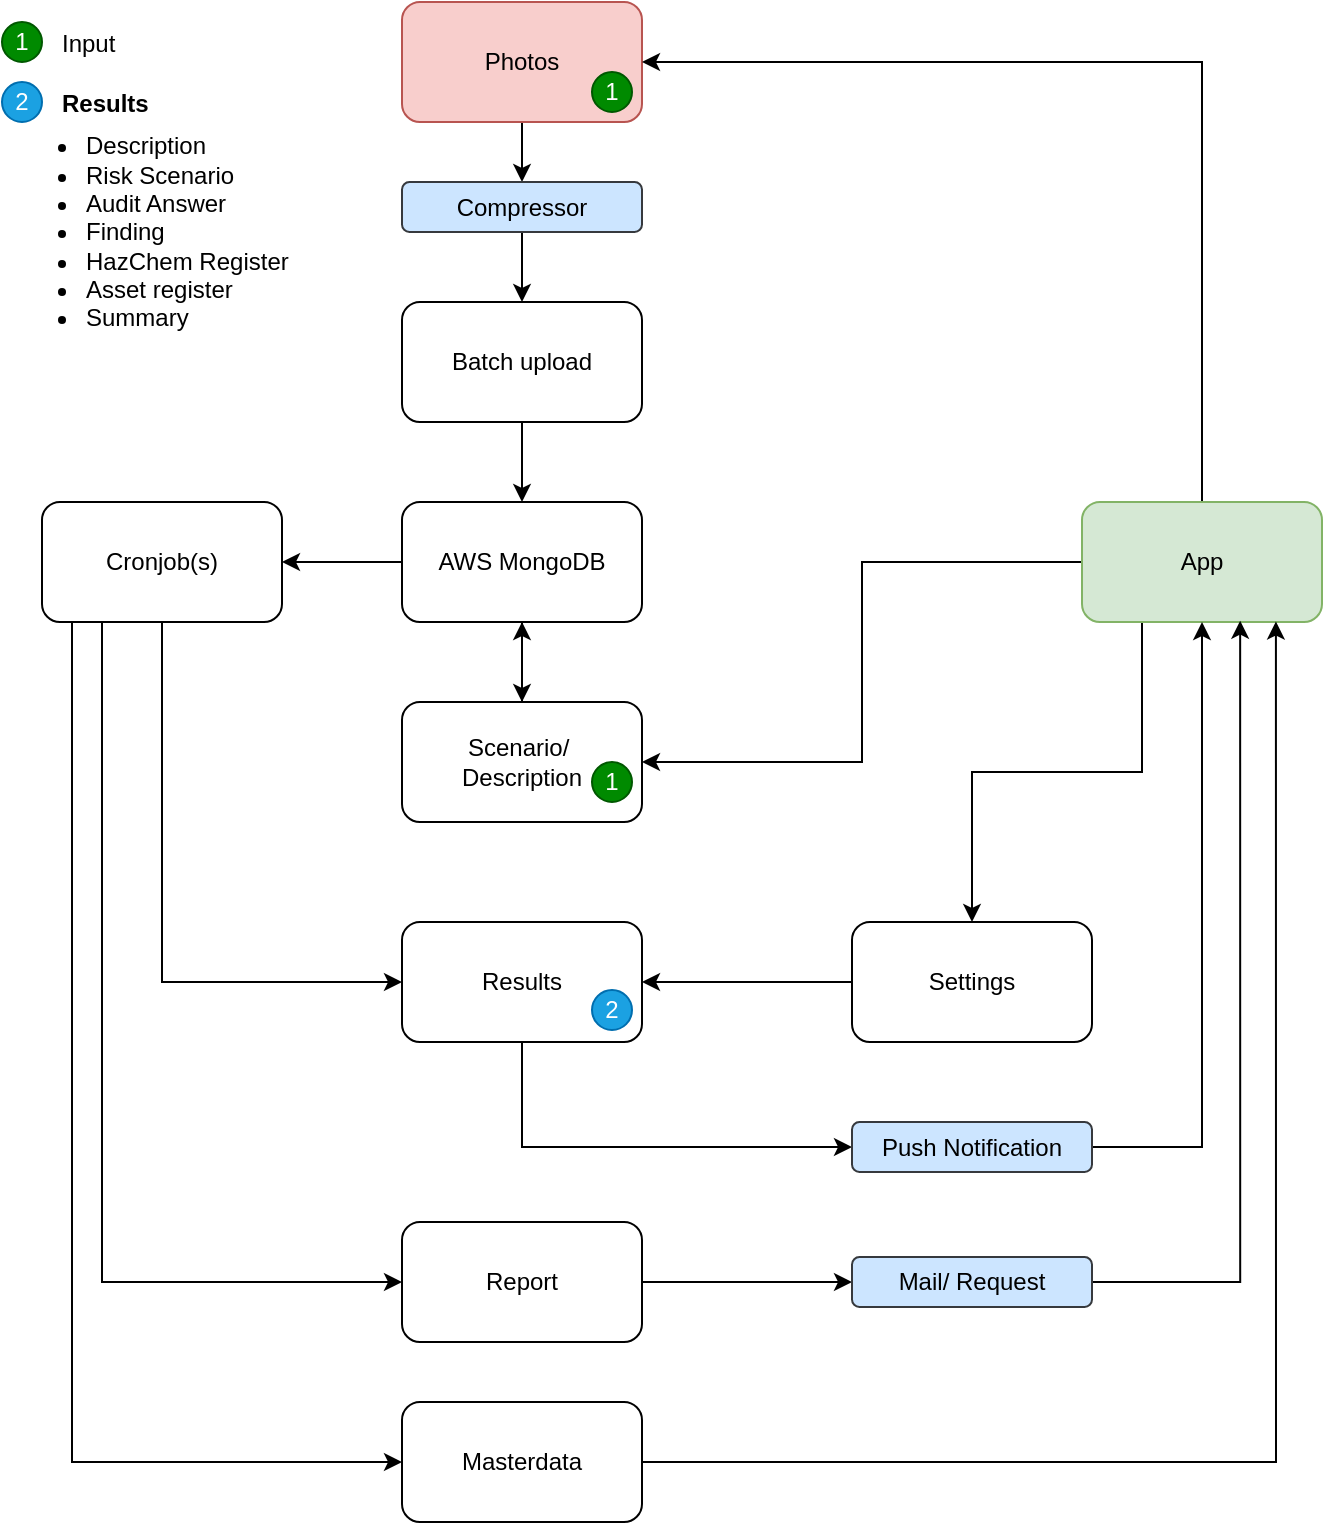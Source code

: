 <mxfile version="24.4.9" type="github">
  <diagram name="Page-1" id="k_aOBrfTD1fjt1JlveB1">
    <mxGraphModel dx="2562" dy="751" grid="1" gridSize="10" guides="1" tooltips="1" connect="1" arrows="1" fold="1" page="1" pageScale="1" pageWidth="850" pageHeight="1100" math="0" shadow="0">
      <root>
        <mxCell id="0" />
        <mxCell id="1" parent="0" />
        <mxCell id="Obm0xwAy0lFi44I8HFgi-16" value="" style="edgeStyle=orthogonalEdgeStyle;rounded=0;orthogonalLoop=1;jettySize=auto;html=1;" edge="1" parent="1" source="Wuknd4n4-xYCcDOv8qRE-1" target="Obm0xwAy0lFi44I8HFgi-15">
          <mxGeometry relative="1" as="geometry" />
        </mxCell>
        <mxCell id="Wuknd4n4-xYCcDOv8qRE-1" value="Photos" style="rounded=1;whiteSpace=wrap;html=1;fillColor=#f8cecc;strokeColor=#b85450;" parent="1" vertex="1">
          <mxGeometry x="-565" y="50" width="120" height="60" as="geometry" />
        </mxCell>
        <mxCell id="Wuknd4n4-xYCcDOv8qRE-7" value="" style="edgeStyle=orthogonalEdgeStyle;rounded=0;orthogonalLoop=1;jettySize=auto;html=1;" parent="1" source="Wuknd4n4-xYCcDOv8qRE-2" target="Wuknd4n4-xYCcDOv8qRE-4" edge="1">
          <mxGeometry relative="1" as="geometry" />
        </mxCell>
        <mxCell id="Wuknd4n4-xYCcDOv8qRE-2" value="Batch upload" style="rounded=1;whiteSpace=wrap;html=1;" parent="1" vertex="1">
          <mxGeometry x="-565" y="200" width="120" height="60" as="geometry" />
        </mxCell>
        <mxCell id="Wuknd4n4-xYCcDOv8qRE-16" value="" style="edgeStyle=orthogonalEdgeStyle;rounded=0;orthogonalLoop=1;jettySize=auto;html=1;" parent="1" source="Wuknd4n4-xYCcDOv8qRE-4" target="Wuknd4n4-xYCcDOv8qRE-5" edge="1">
          <mxGeometry relative="1" as="geometry" />
        </mxCell>
        <mxCell id="Obm0xwAy0lFi44I8HFgi-7" value="" style="edgeStyle=orthogonalEdgeStyle;rounded=0;orthogonalLoop=1;jettySize=auto;html=1;" edge="1" parent="1" source="Wuknd4n4-xYCcDOv8qRE-4" target="Obm0xwAy0lFi44I8HFgi-1">
          <mxGeometry relative="1" as="geometry" />
        </mxCell>
        <mxCell id="Wuknd4n4-xYCcDOv8qRE-4" value="AWS MongoDB" style="rounded=1;whiteSpace=wrap;html=1;" parent="1" vertex="1">
          <mxGeometry x="-565" y="300" width="120" height="60" as="geometry" />
        </mxCell>
        <mxCell id="Wuknd4n4-xYCcDOv8qRE-15" style="edgeStyle=orthogonalEdgeStyle;rounded=0;orthogonalLoop=1;jettySize=auto;html=1;entryX=0;entryY=0.5;entryDx=0;entryDy=0;exitX=0.5;exitY=1;exitDx=0;exitDy=0;" parent="1" source="Wuknd4n4-xYCcDOv8qRE-5" target="Wuknd4n4-xYCcDOv8qRE-8" edge="1">
          <mxGeometry relative="1" as="geometry" />
        </mxCell>
        <mxCell id="Obm0xwAy0lFi44I8HFgi-22" style="edgeStyle=orthogonalEdgeStyle;rounded=0;orthogonalLoop=1;jettySize=auto;html=1;entryX=0;entryY=0.5;entryDx=0;entryDy=0;exitX=0.25;exitY=1;exitDx=0;exitDy=0;" edge="1" parent="1" source="Wuknd4n4-xYCcDOv8qRE-5" target="Obm0xwAy0lFi44I8HFgi-21">
          <mxGeometry relative="1" as="geometry" />
        </mxCell>
        <mxCell id="Obm0xwAy0lFi44I8HFgi-27" style="edgeStyle=orthogonalEdgeStyle;rounded=0;orthogonalLoop=1;jettySize=auto;html=1;entryX=0;entryY=0.5;entryDx=0;entryDy=0;exitX=0.125;exitY=1.001;exitDx=0;exitDy=0;exitPerimeter=0;" edge="1" parent="1" source="Wuknd4n4-xYCcDOv8qRE-5" target="Wuknd4n4-xYCcDOv8qRE-19">
          <mxGeometry relative="1" as="geometry" />
        </mxCell>
        <mxCell id="Wuknd4n4-xYCcDOv8qRE-5" value="Cronjob(s)" style="rounded=1;whiteSpace=wrap;html=1;" parent="1" vertex="1">
          <mxGeometry x="-745" y="300" width="120" height="60" as="geometry" />
        </mxCell>
        <mxCell id="Obm0xwAy0lFi44I8HFgi-19" style="edgeStyle=orthogonalEdgeStyle;rounded=0;orthogonalLoop=1;jettySize=auto;html=1;entryX=0;entryY=0.5;entryDx=0;entryDy=0;exitX=0.5;exitY=1;exitDx=0;exitDy=0;" edge="1" parent="1" source="Wuknd4n4-xYCcDOv8qRE-8" target="Obm0xwAy0lFi44I8HFgi-18">
          <mxGeometry relative="1" as="geometry" />
        </mxCell>
        <mxCell id="Wuknd4n4-xYCcDOv8qRE-8" value="Results" style="rounded=1;whiteSpace=wrap;html=1;" parent="1" vertex="1">
          <mxGeometry x="-565" y="510" width="120" height="60" as="geometry" />
        </mxCell>
        <mxCell id="Wuknd4n4-xYCcDOv8qRE-12" value="" style="edgeStyle=orthogonalEdgeStyle;rounded=0;orthogonalLoop=1;jettySize=auto;html=1;exitX=0.5;exitY=0;exitDx=0;exitDy=0;entryX=1;entryY=0.5;entryDx=0;entryDy=0;" parent="1" source="Wuknd4n4-xYCcDOv8qRE-11" target="Wuknd4n4-xYCcDOv8qRE-1" edge="1">
          <mxGeometry relative="1" as="geometry" />
        </mxCell>
        <mxCell id="Obm0xwAy0lFi44I8HFgi-3" style="edgeStyle=orthogonalEdgeStyle;rounded=0;orthogonalLoop=1;jettySize=auto;html=1;entryX=0.5;entryY=0;entryDx=0;entryDy=0;exitX=0.25;exitY=1;exitDx=0;exitDy=0;" edge="1" parent="1" source="Wuknd4n4-xYCcDOv8qRE-11" target="Wuknd4n4-xYCcDOv8qRE-17">
          <mxGeometry relative="1" as="geometry" />
        </mxCell>
        <mxCell id="Obm0xwAy0lFi44I8HFgi-4" style="edgeStyle=orthogonalEdgeStyle;rounded=0;orthogonalLoop=1;jettySize=auto;html=1;entryX=1;entryY=0.5;entryDx=0;entryDy=0;" edge="1" parent="1" source="Wuknd4n4-xYCcDOv8qRE-11" target="Obm0xwAy0lFi44I8HFgi-1">
          <mxGeometry relative="1" as="geometry" />
        </mxCell>
        <mxCell id="Wuknd4n4-xYCcDOv8qRE-11" value="App" style="rounded=1;whiteSpace=wrap;html=1;fillColor=#d5e8d4;strokeColor=#82b366;" parent="1" vertex="1">
          <mxGeometry x="-225" y="300" width="120" height="60" as="geometry" />
        </mxCell>
        <mxCell id="Obm0xwAy0lFi44I8HFgi-2" value="" style="edgeStyle=orthogonalEdgeStyle;rounded=0;orthogonalLoop=1;jettySize=auto;html=1;" edge="1" parent="1" source="Wuknd4n4-xYCcDOv8qRE-17" target="Wuknd4n4-xYCcDOv8qRE-8">
          <mxGeometry relative="1" as="geometry" />
        </mxCell>
        <mxCell id="Wuknd4n4-xYCcDOv8qRE-17" value="Settings" style="rounded=1;whiteSpace=wrap;html=1;" parent="1" vertex="1">
          <mxGeometry x="-340" y="510" width="120" height="60" as="geometry" />
        </mxCell>
        <mxCell id="Wuknd4n4-xYCcDOv8qRE-19" value="Masterdata" style="rounded=1;whiteSpace=wrap;html=1;" parent="1" vertex="1">
          <mxGeometry x="-565" y="750" width="120" height="60" as="geometry" />
        </mxCell>
        <mxCell id="Obm0xwAy0lFi44I8HFgi-6" value="" style="edgeStyle=orthogonalEdgeStyle;rounded=0;orthogonalLoop=1;jettySize=auto;html=1;" edge="1" parent="1" source="Obm0xwAy0lFi44I8HFgi-1" target="Wuknd4n4-xYCcDOv8qRE-4">
          <mxGeometry relative="1" as="geometry" />
        </mxCell>
        <mxCell id="Obm0xwAy0lFi44I8HFgi-1" value="Scenario/&amp;nbsp;&lt;div&gt;Description&lt;/div&gt;" style="rounded=1;whiteSpace=wrap;html=1;" vertex="1" parent="1">
          <mxGeometry x="-565" y="400" width="120" height="60" as="geometry" />
        </mxCell>
        <mxCell id="Obm0xwAy0lFi44I8HFgi-8" value="1" style="ellipse;whiteSpace=wrap;html=1;aspect=fixed;fillColor=#008a00;strokeColor=#005700;fontColor=#ffffff;" vertex="1" parent="1">
          <mxGeometry x="-765" y="60" width="20" height="20" as="geometry" />
        </mxCell>
        <mxCell id="Obm0xwAy0lFi44I8HFgi-9" value="Input" style="text;html=1;align=left;verticalAlign=middle;whiteSpace=wrap;rounded=0;" vertex="1" parent="1">
          <mxGeometry x="-737" y="56" width="60" height="30" as="geometry" />
        </mxCell>
        <mxCell id="Obm0xwAy0lFi44I8HFgi-10" value="1" style="ellipse;whiteSpace=wrap;html=1;aspect=fixed;fillColor=#008a00;strokeColor=#005700;fontColor=#ffffff;" vertex="1" parent="1">
          <mxGeometry x="-470" y="85" width="20" height="20" as="geometry" />
        </mxCell>
        <mxCell id="Obm0xwAy0lFi44I8HFgi-11" value="1" style="ellipse;whiteSpace=wrap;html=1;aspect=fixed;fillColor=#008a00;strokeColor=#005700;fontColor=#ffffff;" vertex="1" parent="1">
          <mxGeometry x="-470" y="430" width="20" height="20" as="geometry" />
        </mxCell>
        <mxCell id="Obm0xwAy0lFi44I8HFgi-12" value="2" style="ellipse;whiteSpace=wrap;html=1;aspect=fixed;fillColor=#1ba1e2;strokeColor=#006EAF;fontColor=#ffffff;" vertex="1" parent="1">
          <mxGeometry x="-765" y="90" width="20" height="20" as="geometry" />
        </mxCell>
        <mxCell id="Obm0xwAy0lFi44I8HFgi-13" value="Results" style="text;html=1;align=left;verticalAlign=middle;whiteSpace=wrap;rounded=0;fontStyle=1" vertex="1" parent="1">
          <mxGeometry x="-737" y="86" width="60" height="30" as="geometry" />
        </mxCell>
        <mxCell id="Obm0xwAy0lFi44I8HFgi-14" value="&lt;ul&gt;&lt;li&gt;Description&lt;/li&gt;&lt;li&gt;Risk Scenario&lt;/li&gt;&lt;li&gt;Audit Answer&lt;/li&gt;&lt;li&gt;Finding&lt;/li&gt;&lt;li&gt;HazChem Register&lt;/li&gt;&lt;li&gt;Asset register&lt;/li&gt;&lt;li&gt;Summary&lt;/li&gt;&lt;/ul&gt;" style="text;html=1;align=left;verticalAlign=middle;whiteSpace=wrap;rounded=0;" vertex="1" parent="1">
          <mxGeometry x="-765" y="150" width="207" height="30" as="geometry" />
        </mxCell>
        <mxCell id="Obm0xwAy0lFi44I8HFgi-17" value="" style="edgeStyle=orthogonalEdgeStyle;rounded=0;orthogonalLoop=1;jettySize=auto;html=1;" edge="1" parent="1" source="Obm0xwAy0lFi44I8HFgi-15" target="Wuknd4n4-xYCcDOv8qRE-2">
          <mxGeometry relative="1" as="geometry" />
        </mxCell>
        <mxCell id="Obm0xwAy0lFi44I8HFgi-15" value="Compressor" style="rounded=1;whiteSpace=wrap;html=1;fillColor=#cce5ff;strokeColor=#36393d;" vertex="1" parent="1">
          <mxGeometry x="-565" y="140" width="120" height="25" as="geometry" />
        </mxCell>
        <mxCell id="Obm0xwAy0lFi44I8HFgi-20" style="edgeStyle=orthogonalEdgeStyle;rounded=0;orthogonalLoop=1;jettySize=auto;html=1;entryX=0.5;entryY=1;entryDx=0;entryDy=0;exitX=1;exitY=0.5;exitDx=0;exitDy=0;" edge="1" parent="1" source="Obm0xwAy0lFi44I8HFgi-18" target="Wuknd4n4-xYCcDOv8qRE-11">
          <mxGeometry relative="1" as="geometry" />
        </mxCell>
        <mxCell id="Obm0xwAy0lFi44I8HFgi-18" value="Push Notification" style="rounded=1;whiteSpace=wrap;html=1;fillColor=#cce5ff;strokeColor=#36393d;" vertex="1" parent="1">
          <mxGeometry x="-340" y="610" width="120" height="25" as="geometry" />
        </mxCell>
        <mxCell id="Obm0xwAy0lFi44I8HFgi-23" style="edgeStyle=orthogonalEdgeStyle;rounded=0;orthogonalLoop=1;jettySize=auto;html=1;entryX=0.659;entryY=0.989;entryDx=0;entryDy=0;exitX=1;exitY=0.5;exitDx=0;exitDy=0;entryPerimeter=0;" edge="1" parent="1" source="Obm0xwAy0lFi44I8HFgi-24" target="Wuknd4n4-xYCcDOv8qRE-11">
          <mxGeometry relative="1" as="geometry" />
        </mxCell>
        <mxCell id="Obm0xwAy0lFi44I8HFgi-21" value="Report" style="rounded=1;whiteSpace=wrap;html=1;" vertex="1" parent="1">
          <mxGeometry x="-565" y="660" width="120" height="60" as="geometry" />
        </mxCell>
        <mxCell id="Obm0xwAy0lFi44I8HFgi-25" value="" style="edgeStyle=orthogonalEdgeStyle;rounded=0;orthogonalLoop=1;jettySize=auto;html=1;entryX=0;entryY=0.5;entryDx=0;entryDy=0;" edge="1" parent="1" source="Obm0xwAy0lFi44I8HFgi-21" target="Obm0xwAy0lFi44I8HFgi-24">
          <mxGeometry relative="1" as="geometry">
            <mxPoint x="-445" y="690" as="sourcePoint" />
            <mxPoint x="-135" y="360" as="targetPoint" />
          </mxGeometry>
        </mxCell>
        <mxCell id="Obm0xwAy0lFi44I8HFgi-24" value="Mail/ Request" style="rounded=1;whiteSpace=wrap;html=1;fillColor=#cce5ff;strokeColor=#36393d;" vertex="1" parent="1">
          <mxGeometry x="-340" y="677.5" width="120" height="25" as="geometry" />
        </mxCell>
        <mxCell id="Obm0xwAy0lFi44I8HFgi-28" style="edgeStyle=orthogonalEdgeStyle;rounded=0;orthogonalLoop=1;jettySize=auto;html=1;entryX=0.808;entryY=0.996;entryDx=0;entryDy=0;entryPerimeter=0;" edge="1" parent="1" source="Wuknd4n4-xYCcDOv8qRE-19" target="Wuknd4n4-xYCcDOv8qRE-11">
          <mxGeometry relative="1" as="geometry" />
        </mxCell>
        <mxCell id="Obm0xwAy0lFi44I8HFgi-29" value="2" style="ellipse;whiteSpace=wrap;html=1;aspect=fixed;fillColor=#1ba1e2;strokeColor=#006EAF;fontColor=#ffffff;" vertex="1" parent="1">
          <mxGeometry x="-470" y="544" width="20" height="20" as="geometry" />
        </mxCell>
      </root>
    </mxGraphModel>
  </diagram>
</mxfile>
